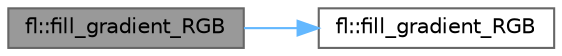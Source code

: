 digraph "fl::fill_gradient_RGB"
{
 // INTERACTIVE_SVG=YES
 // LATEX_PDF_SIZE
  bgcolor="transparent";
  edge [fontname=Helvetica,fontsize=10,labelfontname=Helvetica,labelfontsize=10];
  node [fontname=Helvetica,fontsize=10,shape=box,height=0.2,width=0.4];
  rankdir="LR";
  Node1 [id="Node000001",label="fl::fill_gradient_RGB",height=0.2,width=0.4,color="gray40", fillcolor="grey60", style="filled", fontcolor="black",tooltip="Fill a range of LEDs with a smooth RGB gradient between three RGB colors."];
  Node1 -> Node2 [id="edge1_Node000001_Node000002",color="steelblue1",style="solid",tooltip=" "];
  Node2 [id="Node000002",label="fl::fill_gradient_RGB",height=0.2,width=0.4,color="grey40", fillcolor="white", style="filled",URL="$da/de3/group___color_fills_ga3fe616ebecf07e54d954c77c11b4482a.html#ga3fe616ebecf07e54d954c77c11b4482a",tooltip="Fill a range of LEDs with a smooth RGB gradient between two RGB colors."];
}

